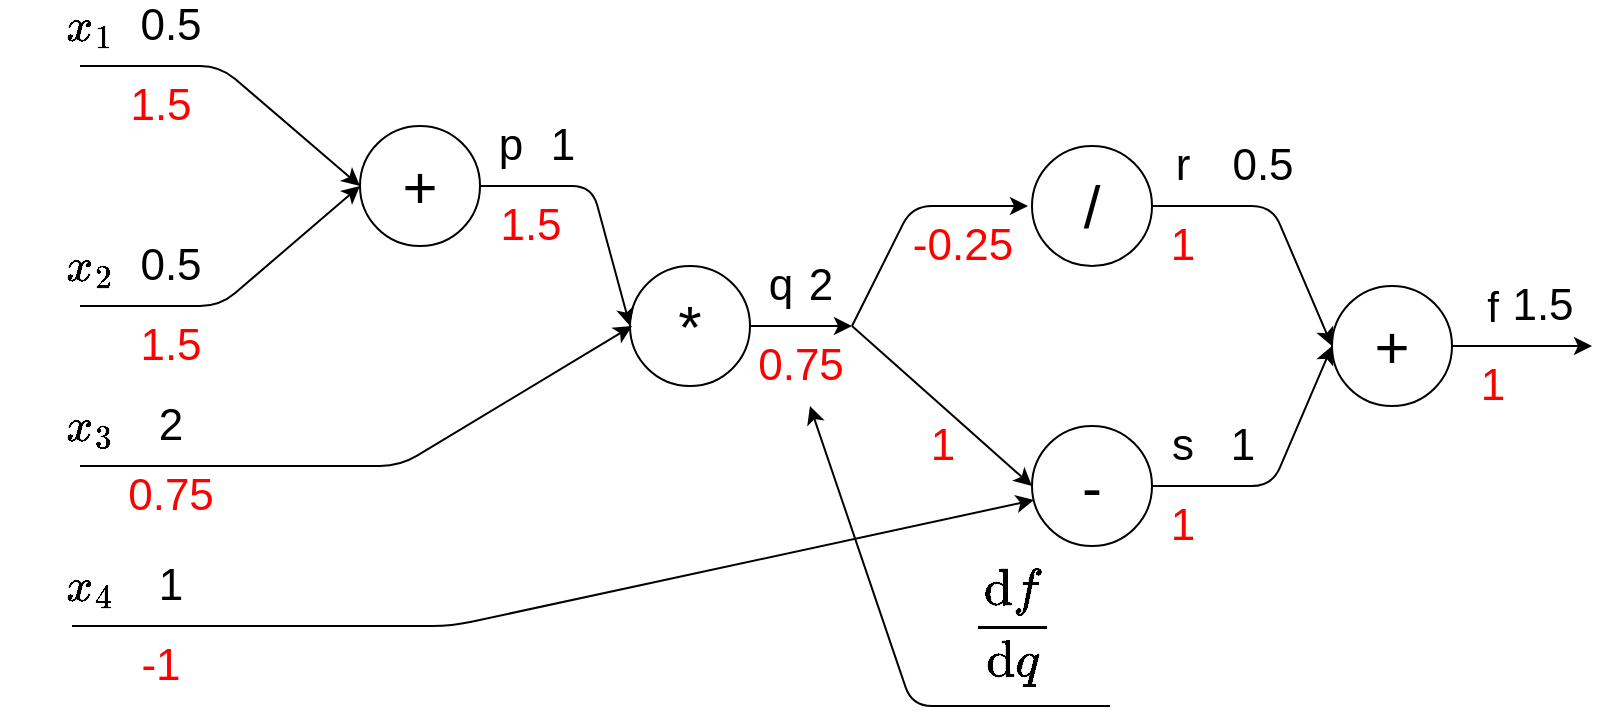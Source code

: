 <mxfile version="13.0.3" type="device"><diagram id="rN6dO9RfvuSEGXWALgNs" name="第 1 页"><mxGraphModel dx="1106" dy="812" grid="1" gridSize="10" guides="1" tooltips="1" connect="1" arrows="1" fold="1" page="1" pageScale="1" pageWidth="827" pageHeight="1169" math="1" shadow="0"><root><mxCell id="0"/><mxCell id="1" parent="0"/><mxCell id="HTI_yc4di3w9qmjA1uO8-49" style="edgeStyle=orthogonalEdgeStyle;rounded=0;orthogonalLoop=1;jettySize=auto;html=1;exitX=1;exitY=0.5;exitDx=0;exitDy=0;" parent="1" source="HTI_yc4di3w9qmjA1uO8-1" edge="1"><mxGeometry relative="1" as="geometry"><mxPoint x="440" y="490" as="targetPoint"/></mxGeometry></mxCell><mxCell id="HTI_yc4di3w9qmjA1uO8-1" value="&lt;font style=&quot;font-size: 30px&quot;&gt;*&lt;/font&gt;" style="ellipse;whiteSpace=wrap;html=1;aspect=fixed;" parent="1" vertex="1"><mxGeometry x="329" y="460" width="60" height="60" as="geometry"/></mxCell><mxCell id="HTI_yc4di3w9qmjA1uO8-2" value="&lt;font style=&quot;font-size: 30px&quot;&gt;/&lt;/font&gt;" style="ellipse;whiteSpace=wrap;html=1;aspect=fixed;" parent="1" vertex="1"><mxGeometry x="530" y="400" width="60" height="60" as="geometry"/></mxCell><mxCell id="HTI_yc4di3w9qmjA1uO8-3" value="&lt;font style=&quot;font-size: 30px&quot;&gt;-&lt;/font&gt;" style="ellipse;whiteSpace=wrap;html=1;aspect=fixed;" parent="1" vertex="1"><mxGeometry x="530" y="540" width="60" height="60" as="geometry"/></mxCell><mxCell id="HTI_yc4di3w9qmjA1uO8-4" value="&lt;font style=&quot;font-size: 30px&quot;&gt;+&lt;/font&gt;" style="ellipse;whiteSpace=wrap;html=1;aspect=fixed;" parent="1" vertex="1"><mxGeometry x="194" y="390" width="60" height="60" as="geometry"/></mxCell><mxCell id="HTI_yc4di3w9qmjA1uO8-5" value="" style="endArrow=classic;html=1;" parent="1" edge="1"><mxGeometry width="50" height="50" relative="1" as="geometry"><mxPoint x="54" y="360" as="sourcePoint"/><mxPoint x="194" y="420" as="targetPoint"/><Array as="points"><mxPoint x="124" y="360"/></Array></mxGeometry></mxCell><mxCell id="HTI_yc4di3w9qmjA1uO8-6" value="" style="endArrow=classic;html=1;" parent="1" edge="1"><mxGeometry width="50" height="50" relative="1" as="geometry"><mxPoint x="54" y="480" as="sourcePoint"/><mxPoint x="194" y="420" as="targetPoint"/><Array as="points"><mxPoint x="124" y="480"/></Array></mxGeometry></mxCell><mxCell id="HTI_yc4di3w9qmjA1uO8-7" value="" style="endArrow=classic;html=1;entryX=0;entryY=0.5;entryDx=0;entryDy=0;" parent="1" target="HTI_yc4di3w9qmjA1uO8-1" edge="1"><mxGeometry width="50" height="50" relative="1" as="geometry"><mxPoint x="254" y="420" as="sourcePoint"/><mxPoint x="304" y="370" as="targetPoint"/><Array as="points"><mxPoint x="310" y="420"/></Array></mxGeometry></mxCell><mxCell id="HTI_yc4di3w9qmjA1uO8-8" value="" style="endArrow=classic;html=1;" parent="1" edge="1"><mxGeometry width="50" height="50" relative="1" as="geometry"><mxPoint x="54" y="560" as="sourcePoint"/><mxPoint x="330" y="490" as="targetPoint"/><Array as="points"><mxPoint x="114" y="560"/><mxPoint x="214" y="560"/></Array></mxGeometry></mxCell><mxCell id="HTI_yc4di3w9qmjA1uO8-9" value="" style="endArrow=classic;html=1;entryX=0.017;entryY=0.617;entryDx=0;entryDy=0;entryPerimeter=0;" parent="1" target="HTI_yc4di3w9qmjA1uO8-3" edge="1"><mxGeometry width="50" height="50" relative="1" as="geometry"><mxPoint x="50" y="640" as="sourcePoint"/><mxPoint x="530" y="570" as="targetPoint"/><Array as="points"><mxPoint x="140" y="640"/><mxPoint x="240" y="640"/></Array></mxGeometry></mxCell><mxCell id="HTI_yc4di3w9qmjA1uO8-10" value="" style="endArrow=classic;html=1;" parent="1" edge="1"><mxGeometry width="50" height="50" relative="1" as="geometry"><mxPoint x="440" y="490" as="sourcePoint"/><mxPoint x="528" y="430" as="targetPoint"/><Array as="points"><mxPoint x="470" y="430"/></Array></mxGeometry></mxCell><mxCell id="HTI_yc4di3w9qmjA1uO8-11" value="" style="endArrow=classic;html=1;" parent="1" edge="1"><mxGeometry width="50" height="50" relative="1" as="geometry"><mxPoint x="440" y="490" as="sourcePoint"/><mxPoint x="530" y="570" as="targetPoint"/></mxGeometry></mxCell><mxCell id="HTI_yc4di3w9qmjA1uO8-14" value="&lt;font style=&quot;font-size: 20px&quot;&gt;$$x_1$$&lt;/font&gt;" style="text;html=1;align=center;verticalAlign=middle;resizable=0;points=[];autosize=1;" parent="1" vertex="1"><mxGeometry x="14" y="330" width="90" height="20" as="geometry"/></mxCell><mxCell id="HTI_yc4di3w9qmjA1uO8-15" value="&lt;font style=&quot;font-size: 20px&quot;&gt;$$x_2$$&lt;/font&gt;" style="text;html=1;align=center;verticalAlign=middle;resizable=0;points=[];autosize=1;" parent="1" vertex="1"><mxGeometry x="14" y="450" width="90" height="20" as="geometry"/></mxCell><mxCell id="HTI_yc4di3w9qmjA1uO8-16" value="&lt;font style=&quot;font-size: 20px&quot;&gt;$$x_3$$&lt;/font&gt;" style="text;html=1;align=center;verticalAlign=middle;resizable=0;points=[];autosize=1;" parent="1" vertex="1"><mxGeometry x="14" y="530" width="90" height="20" as="geometry"/></mxCell><mxCell id="HTI_yc4di3w9qmjA1uO8-17" value="&lt;font style=&quot;font-size: 20px&quot;&gt;$$x_4$$&lt;/font&gt;" style="text;html=1;align=center;verticalAlign=middle;resizable=0;points=[];autosize=1;" parent="1" vertex="1"><mxGeometry x="14" y="610" width="90" height="20" as="geometry"/></mxCell><mxCell id="HTI_yc4di3w9qmjA1uO8-22" style="edgeStyle=orthogonalEdgeStyle;rounded=0;orthogonalLoop=1;jettySize=auto;html=1;exitX=1;exitY=0.5;exitDx=0;exitDy=0;" parent="1" source="HTI_yc4di3w9qmjA1uO8-18" edge="1"><mxGeometry relative="1" as="geometry"><mxPoint x="810" y="500" as="targetPoint"/></mxGeometry></mxCell><mxCell id="HTI_yc4di3w9qmjA1uO8-18" value="&lt;font style=&quot;font-size: 30px&quot;&gt;+&lt;/font&gt;" style="ellipse;whiteSpace=wrap;html=1;aspect=fixed;" parent="1" vertex="1"><mxGeometry x="680" y="470" width="60" height="60" as="geometry"/></mxCell><mxCell id="HTI_yc4di3w9qmjA1uO8-19" value="" style="endArrow=classic;html=1;entryX=0;entryY=0.5;entryDx=0;entryDy=0;" parent="1" target="HTI_yc4di3w9qmjA1uO8-18" edge="1"><mxGeometry width="50" height="50" relative="1" as="geometry"><mxPoint x="590" y="430" as="sourcePoint"/><mxPoint x="660" y="494" as="targetPoint"/><Array as="points"><mxPoint x="650" y="430"/></Array></mxGeometry></mxCell><mxCell id="HTI_yc4di3w9qmjA1uO8-21" value="" style="endArrow=classic;html=1;entryX=0;entryY=0.5;entryDx=0;entryDy=0;" parent="1" target="HTI_yc4di3w9qmjA1uO8-18" edge="1"><mxGeometry width="50" height="50" relative="1" as="geometry"><mxPoint x="590" y="570" as="sourcePoint"/><mxPoint x="640" y="520" as="targetPoint"/><Array as="points"><mxPoint x="650" y="570"/></Array></mxGeometry></mxCell><mxCell id="HTI_yc4di3w9qmjA1uO8-23" value="&lt;font style=&quot;font-size: 22px&quot;&gt;0.5&lt;/font&gt;" style="text;html=1;align=center;verticalAlign=middle;resizable=0;points=[];autosize=1;" parent="1" vertex="1"><mxGeometry x="74" y="330" width="50" height="20" as="geometry"/></mxCell><mxCell id="HTI_yc4di3w9qmjA1uO8-24" value="&lt;font style=&quot;font-size: 22px&quot;&gt;0.5&lt;/font&gt;" style="text;html=1;align=center;verticalAlign=middle;resizable=0;points=[];autosize=1;" parent="1" vertex="1"><mxGeometry x="74" y="450" width="50" height="20" as="geometry"/></mxCell><mxCell id="HTI_yc4di3w9qmjA1uO8-25" value="&lt;font style=&quot;font-size: 22px&quot;&gt;2&lt;/font&gt;" style="text;html=1;align=center;verticalAlign=middle;resizable=0;points=[];autosize=1;" parent="1" vertex="1"><mxGeometry x="84" y="530" width="30" height="20" as="geometry"/></mxCell><mxCell id="HTI_yc4di3w9qmjA1uO8-26" value="&lt;font style=&quot;font-size: 22px&quot;&gt;1&lt;/font&gt;" style="text;html=1;align=center;verticalAlign=middle;resizable=0;points=[];autosize=1;" parent="1" vertex="1"><mxGeometry x="84" y="610" width="30" height="20" as="geometry"/></mxCell><mxCell id="HTI_yc4di3w9qmjA1uO8-28" value="&lt;font style=&quot;font-size: 22px&quot;&gt;p&lt;/font&gt;" style="text;html=1;align=center;verticalAlign=middle;resizable=0;points=[];autosize=1;" parent="1" vertex="1"><mxGeometry x="254" y="390" width="30" height="20" as="geometry"/></mxCell><mxCell id="HTI_yc4di3w9qmjA1uO8-29" value="&lt;font style=&quot;font-size: 22px&quot;&gt;q&lt;/font&gt;" style="text;html=1;align=center;verticalAlign=middle;resizable=0;points=[];autosize=1;" parent="1" vertex="1"><mxGeometry x="389" y="460" width="30" height="20" as="geometry"/></mxCell><mxCell id="HTI_yc4di3w9qmjA1uO8-30" value="&lt;font style=&quot;font-size: 22px&quot;&gt;r&lt;/font&gt;" style="text;html=1;align=center;verticalAlign=middle;resizable=0;points=[];autosize=1;" parent="1" vertex="1"><mxGeometry x="595" y="400" width="20" height="20" as="geometry"/></mxCell><mxCell id="HTI_yc4di3w9qmjA1uO8-31" value="&lt;font style=&quot;font-size: 22px&quot;&gt;s&lt;/font&gt;" style="text;html=1;align=center;verticalAlign=middle;resizable=0;points=[];autosize=1;" parent="1" vertex="1"><mxGeometry x="590" y="540" width="30" height="20" as="geometry"/></mxCell><mxCell id="HTI_yc4di3w9qmjA1uO8-32" value="&lt;font style=&quot;font-size: 21px&quot;&gt;f&lt;/font&gt;" style="text;html=1;align=center;verticalAlign=middle;resizable=0;points=[];autosize=1;" parent="1" vertex="1"><mxGeometry x="750" y="470" width="20" height="20" as="geometry"/></mxCell><mxCell id="HTI_yc4di3w9qmjA1uO8-33" value="&lt;font style=&quot;font-size: 22px&quot;&gt;1&lt;/font&gt;" style="text;html=1;align=center;verticalAlign=middle;resizable=0;points=[];autosize=1;" parent="1" vertex="1"><mxGeometry x="280" y="390" width="30" height="20" as="geometry"/></mxCell><mxCell id="HTI_yc4di3w9qmjA1uO8-34" value="&lt;font style=&quot;font-size: 22px&quot;&gt;2&lt;/font&gt;" style="text;html=1;align=center;verticalAlign=middle;resizable=0;points=[];autosize=1;" parent="1" vertex="1"><mxGeometry x="409" y="460" width="30" height="20" as="geometry"/></mxCell><mxCell id="HTI_yc4di3w9qmjA1uO8-36" value="&lt;font style=&quot;font-size: 22px&quot;&gt;0.5&lt;/font&gt;" style="text;html=1;align=center;verticalAlign=middle;resizable=0;points=[];autosize=1;" parent="1" vertex="1"><mxGeometry x="620" y="400" width="50" height="20" as="geometry"/></mxCell><mxCell id="HTI_yc4di3w9qmjA1uO8-37" value="&lt;font style=&quot;font-size: 22px&quot;&gt;1&lt;/font&gt;" style="text;html=1;align=center;verticalAlign=middle;resizable=0;points=[];autosize=1;" parent="1" vertex="1"><mxGeometry x="620" y="540" width="30" height="20" as="geometry"/></mxCell><mxCell id="HTI_yc4di3w9qmjA1uO8-39" value="&lt;font style=&quot;font-size: 22px&quot;&gt;1.5&lt;/font&gt;" style="text;html=1;align=center;verticalAlign=middle;resizable=0;points=[];autosize=1;" parent="1" vertex="1"><mxGeometry x="760" y="470" width="50" height="20" as="geometry"/></mxCell><mxCell id="HTI_yc4di3w9qmjA1uO8-40" value="&lt;font style=&quot;font-size: 22px&quot; color=&quot;#ff0000&quot;&gt;1&lt;/font&gt;" style="text;html=1;align=center;verticalAlign=middle;resizable=0;points=[];autosize=1;" parent="1" vertex="1"><mxGeometry x="745" y="510" width="30" height="20" as="geometry"/></mxCell><mxCell id="HTI_yc4di3w9qmjA1uO8-41" value="&lt;font style=&quot;font-size: 22px&quot; color=&quot;#ff0000&quot;&gt;1&lt;/font&gt;" style="text;html=1;align=center;verticalAlign=middle;resizable=0;points=[];autosize=1;" parent="1" vertex="1"><mxGeometry x="590" y="440" width="30" height="20" as="geometry"/></mxCell><mxCell id="HTI_yc4di3w9qmjA1uO8-42" value="&lt;font style=&quot;font-size: 22px&quot; color=&quot;#ff0000&quot;&gt;1&lt;/font&gt;" style="text;html=1;align=center;verticalAlign=middle;resizable=0;points=[];autosize=1;" parent="1" vertex="1"><mxGeometry x="590" y="580" width="30" height="20" as="geometry"/></mxCell><mxCell id="HTI_yc4di3w9qmjA1uO8-45" value="&lt;font style=&quot;font-size: 22px&quot; color=&quot;#ff0000&quot;&gt;-0.25&lt;/font&gt;" style="text;html=1;align=center;verticalAlign=middle;resizable=0;points=[];autosize=1;" parent="1" vertex="1"><mxGeometry x="460" y="440" width="70" height="20" as="geometry"/></mxCell><mxCell id="HTI_yc4di3w9qmjA1uO8-48" value="&lt;font style=&quot;font-size: 22px&quot; color=&quot;#ff0000&quot;&gt;1&lt;/font&gt;" style="text;html=1;align=center;verticalAlign=middle;resizable=0;points=[];autosize=1;" parent="1" vertex="1"><mxGeometry x="470" y="540" width="30" height="20" as="geometry"/></mxCell><mxCell id="HTI_yc4di3w9qmjA1uO8-50" value="&lt;font style=&quot;font-size: 22px&quot; color=&quot;#ff0000&quot;&gt;0.75&lt;/font&gt;" style="text;html=1;align=center;verticalAlign=middle;resizable=0;points=[];autosize=1;" parent="1" vertex="1"><mxGeometry x="384" y="500" width="60" height="20" as="geometry"/></mxCell><mxCell id="HTI_yc4di3w9qmjA1uO8-51" value="&lt;font style=&quot;font-size: 22px&quot; color=&quot;#ff0000&quot;&gt;0.75&lt;/font&gt;" style="text;html=1;align=center;verticalAlign=middle;resizable=0;points=[];autosize=1;" parent="1" vertex="1"><mxGeometry x="69" y="565" width="60" height="20" as="geometry"/></mxCell><mxCell id="HTI_yc4di3w9qmjA1uO8-54" value="&lt;font style=&quot;font-size: 22px&quot; color=&quot;#ff0000&quot;&gt;1.5&lt;/font&gt;" style="text;html=1;align=center;verticalAlign=middle;resizable=0;points=[];autosize=1;" parent="1" vertex="1"><mxGeometry x="254" y="430" width="50" height="20" as="geometry"/></mxCell><mxCell id="HTI_yc4di3w9qmjA1uO8-55" value="&lt;font style=&quot;font-size: 22px&quot; color=&quot;#ff0000&quot;&gt;1.5&lt;/font&gt;" style="text;html=1;align=center;verticalAlign=middle;resizable=0;points=[];autosize=1;" parent="1" vertex="1"><mxGeometry x="69" y="370" width="50" height="20" as="geometry"/></mxCell><mxCell id="HTI_yc4di3w9qmjA1uO8-56" value="&lt;font style=&quot;font-size: 22px&quot; color=&quot;#ff0000&quot;&gt;1.5&lt;/font&gt;" style="text;html=1;align=center;verticalAlign=middle;resizable=0;points=[];autosize=1;" parent="1" vertex="1"><mxGeometry x="74" y="490" width="50" height="20" as="geometry"/></mxCell><mxCell id="HTI_yc4di3w9qmjA1uO8-57" value="&lt;font style=&quot;font-size: 22px&quot; color=&quot;#ff0000&quot;&gt;-1&lt;/font&gt;" style="text;html=1;align=center;verticalAlign=middle;resizable=0;points=[];autosize=1;" parent="1" vertex="1"><mxGeometry x="74" y="650" width="40" height="20" as="geometry"/></mxCell><mxCell id="pVXVRWPDuI1kKKxeRoN7-1" value="" style="endArrow=classic;html=1;" edge="1" parent="1"><mxGeometry width="50" height="50" relative="1" as="geometry"><mxPoint x="569" y="680" as="sourcePoint"/><mxPoint x="419" y="530" as="targetPoint"/><Array as="points"><mxPoint x="470" y="680"/></Array></mxGeometry></mxCell><mxCell id="pVXVRWPDuI1kKKxeRoN7-2" value="&lt;font style=&quot;font-size: 22px&quot;&gt;$$ \frac{\mathrm{d} f }{\mathrm{d} q} $$&lt;/font&gt;" style="text;html=1;align=center;verticalAlign=middle;resizable=0;points=[];autosize=1;" vertex="1" parent="1"><mxGeometry x="320" y="630" width="400" height="20" as="geometry"/></mxCell></root></mxGraphModel></diagram></mxfile>